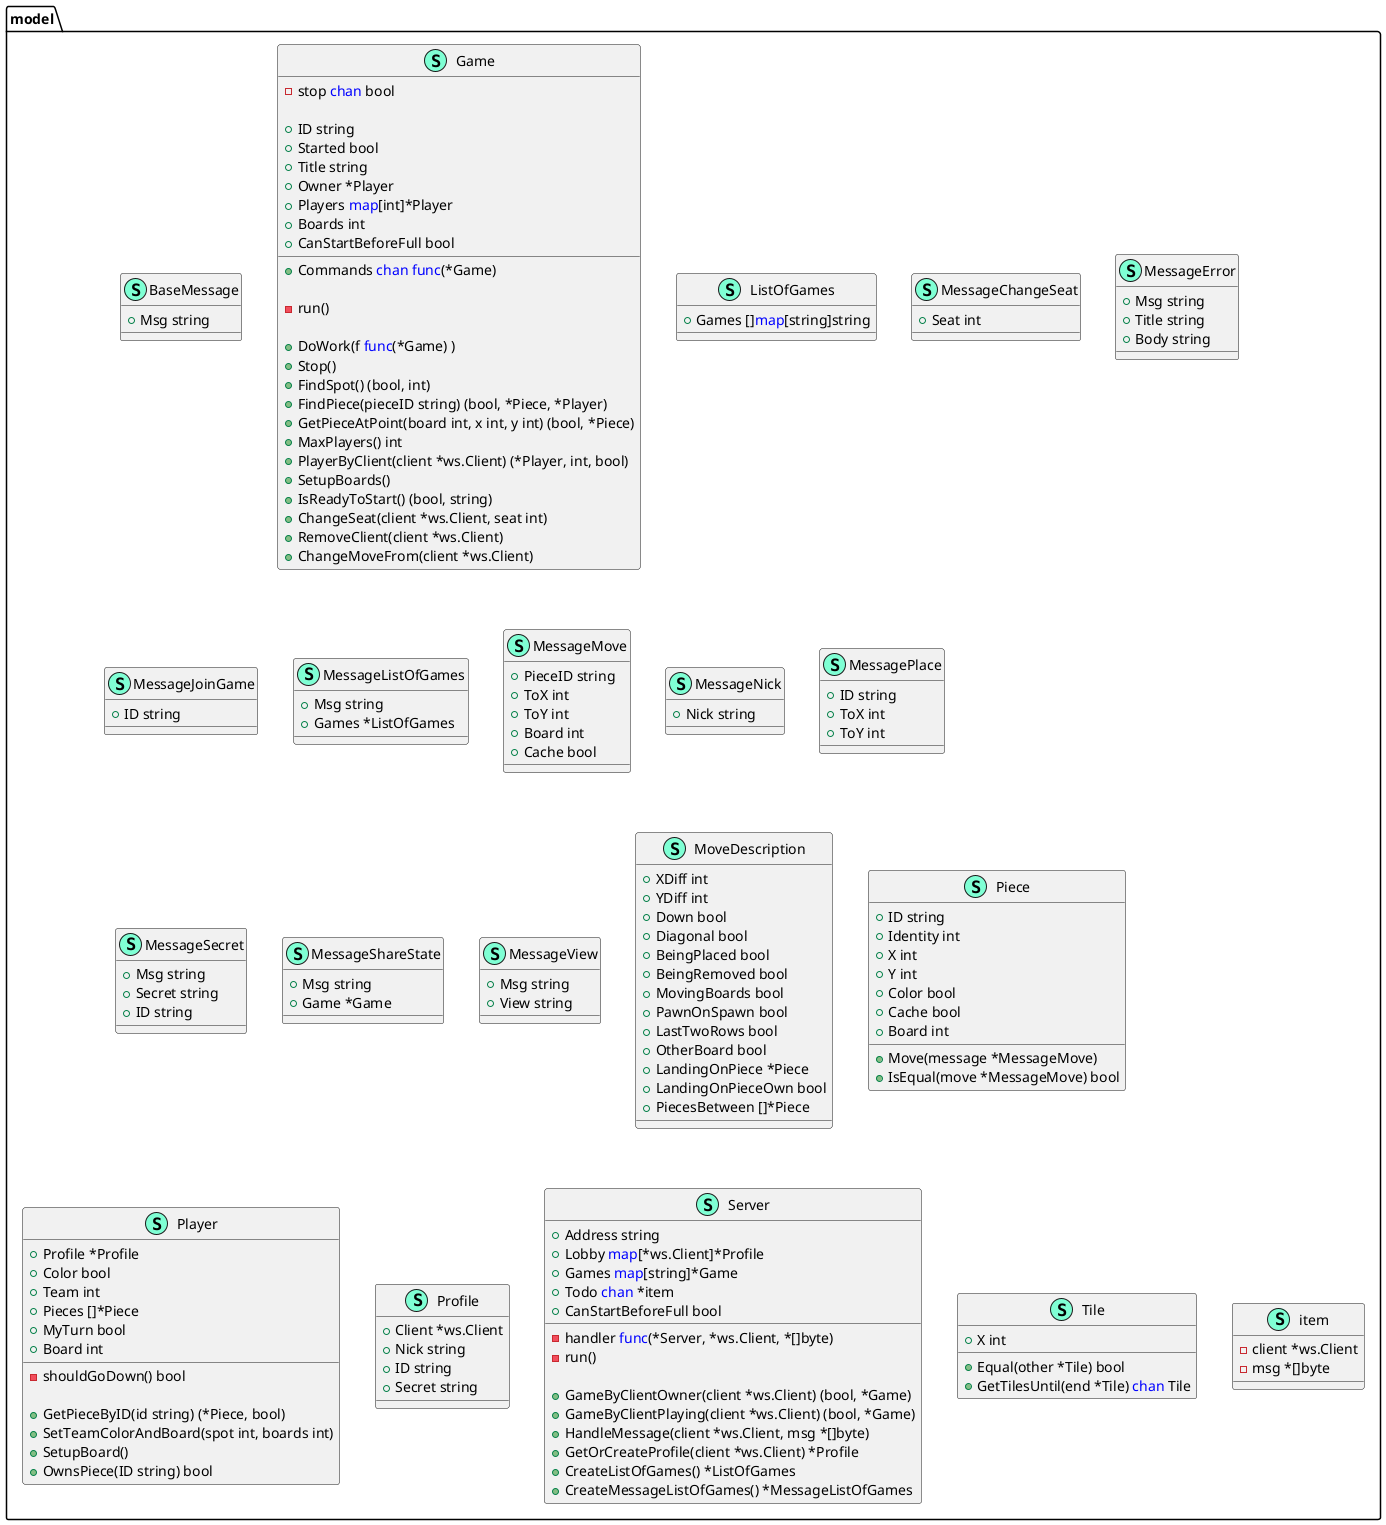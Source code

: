 @startuml
namespace model {
    class BaseMessage << (S,Aquamarine) >> {
        + Msg string

    }
    class Game << (S,Aquamarine) >> {
        - stop <font color=blue>chan</font> bool

        + ID string
        + Started bool
        + Title string
        + Owner *Player
        + Players <font color=blue>map</font>[int]*Player
        + Boards int
        + CanStartBeforeFull bool
        + Commands <font color=blue>chan</font> <font color=blue>func</font>(*Game) 

        - run() 

        + DoWork(f <font color=blue>func</font>(*Game) ) 
        + Stop() 
        + FindSpot() (bool, int)
        + FindPiece(pieceID string) (bool, *Piece, *Player)
        + GetPieceAtPoint(board int, x int, y int) (bool, *Piece)
        + MaxPlayers() int
        + PlayerByClient(client *ws.Client) (*Player, int, bool)
        + SetupBoards() 
        + IsReadyToStart() (bool, string)
        + ChangeSeat(client *ws.Client, seat int) 
        + RemoveClient(client *ws.Client) 
        + ChangeMoveFrom(client *ws.Client) 

    }
    class ListOfGames << (S,Aquamarine) >> {
        + Games []<font color=blue>map</font>[string]string

    }
    class MessageChangeSeat << (S,Aquamarine) >> {
        + Seat int

    }
    class MessageError << (S,Aquamarine) >> {
        + Msg string
        + Title string
        + Body string

    }
    class MessageJoinGame << (S,Aquamarine) >> {
        + ID string

    }
    class MessageListOfGames << (S,Aquamarine) >> {
        + Msg string
        + Games *ListOfGames

    }
    class MessageMove << (S,Aquamarine) >> {
        + PieceID string
        + ToX int
        + ToY int
        + Board int
        + Cache bool

    }
    class MessageNick << (S,Aquamarine) >> {
        + Nick string

    }
    class MessagePlace << (S,Aquamarine) >> {
        + ID string
        + ToX int
        + ToY int

    }
    class MessageSecret << (S,Aquamarine) >> {
        + Msg string
        + Secret string
        + ID string

    }
    class MessageShareState << (S,Aquamarine) >> {
        + Msg string
        + Game *Game

    }
    class MessageView << (S,Aquamarine) >> {
        + Msg string
        + View string

    }
    class MoveDescription << (S,Aquamarine) >> {
        + XDiff int
        + YDiff int
        + Down bool
        + Diagonal bool
        + BeingPlaced bool
        + BeingRemoved bool
        + MovingBoards bool
        + PawnOnSpawn bool
        + LastTwoRows bool
        + OtherBoard bool
        + LandingOnPiece *Piece
        + LandingOnPieceOwn bool
        + PiecesBetween []*Piece

    }
    class Piece << (S,Aquamarine) >> {
        + ID string
        + Identity int
        + X int
        + Y int
        + Color bool
        + Cache bool
        + Board int

        + Move(message *MessageMove) 
        + IsEqual(move *MessageMove) bool

    }
    class Player << (S,Aquamarine) >> {
        + Profile *Profile
        + Color bool
        + Team int
        + Pieces []*Piece
        + MyTurn bool
        + Board int

        - shouldGoDown() bool

        + GetPieceByID(id string) (*Piece, bool)
        + SetTeamColorAndBoard(spot int, boards int) 
        + SetupBoard() 
        + OwnsPiece(ID string) bool

    }
    class Profile << (S,Aquamarine) >> {
        + Client *ws.Client
        + Nick string
        + ID string
        + Secret string

    }
    class Server << (S,Aquamarine) >> {
        - handler <font color=blue>func</font>(*Server, *ws.Client, *[]byte) 

        + Address string
        + Lobby <font color=blue>map</font>[*ws.Client]*Profile
        + Games <font color=blue>map</font>[string]*Game
        + Todo <font color=blue>chan</font> *item
        + CanStartBeforeFull bool

        - run() 

        + GameByClientOwner(client *ws.Client) (bool, *Game)
        + GameByClientPlaying(client *ws.Client) (bool, *Game)
        + HandleMessage(client *ws.Client, msg *[]byte) 
        + GetOrCreateProfile(client *ws.Client) *Profile
        + CreateListOfGames() *ListOfGames
        + CreateMessageListOfGames() *MessageListOfGames

    }
    class Tile << (S,Aquamarine) >> {
        + X int

        + Equal(other *Tile) bool
        + GetTilesUntil(end *Tile) <font color=blue>chan</font> Tile

    }
    class item << (S,Aquamarine) >> {
        - client *ws.Client
        - msg *[]byte

    }
}


@enduml
